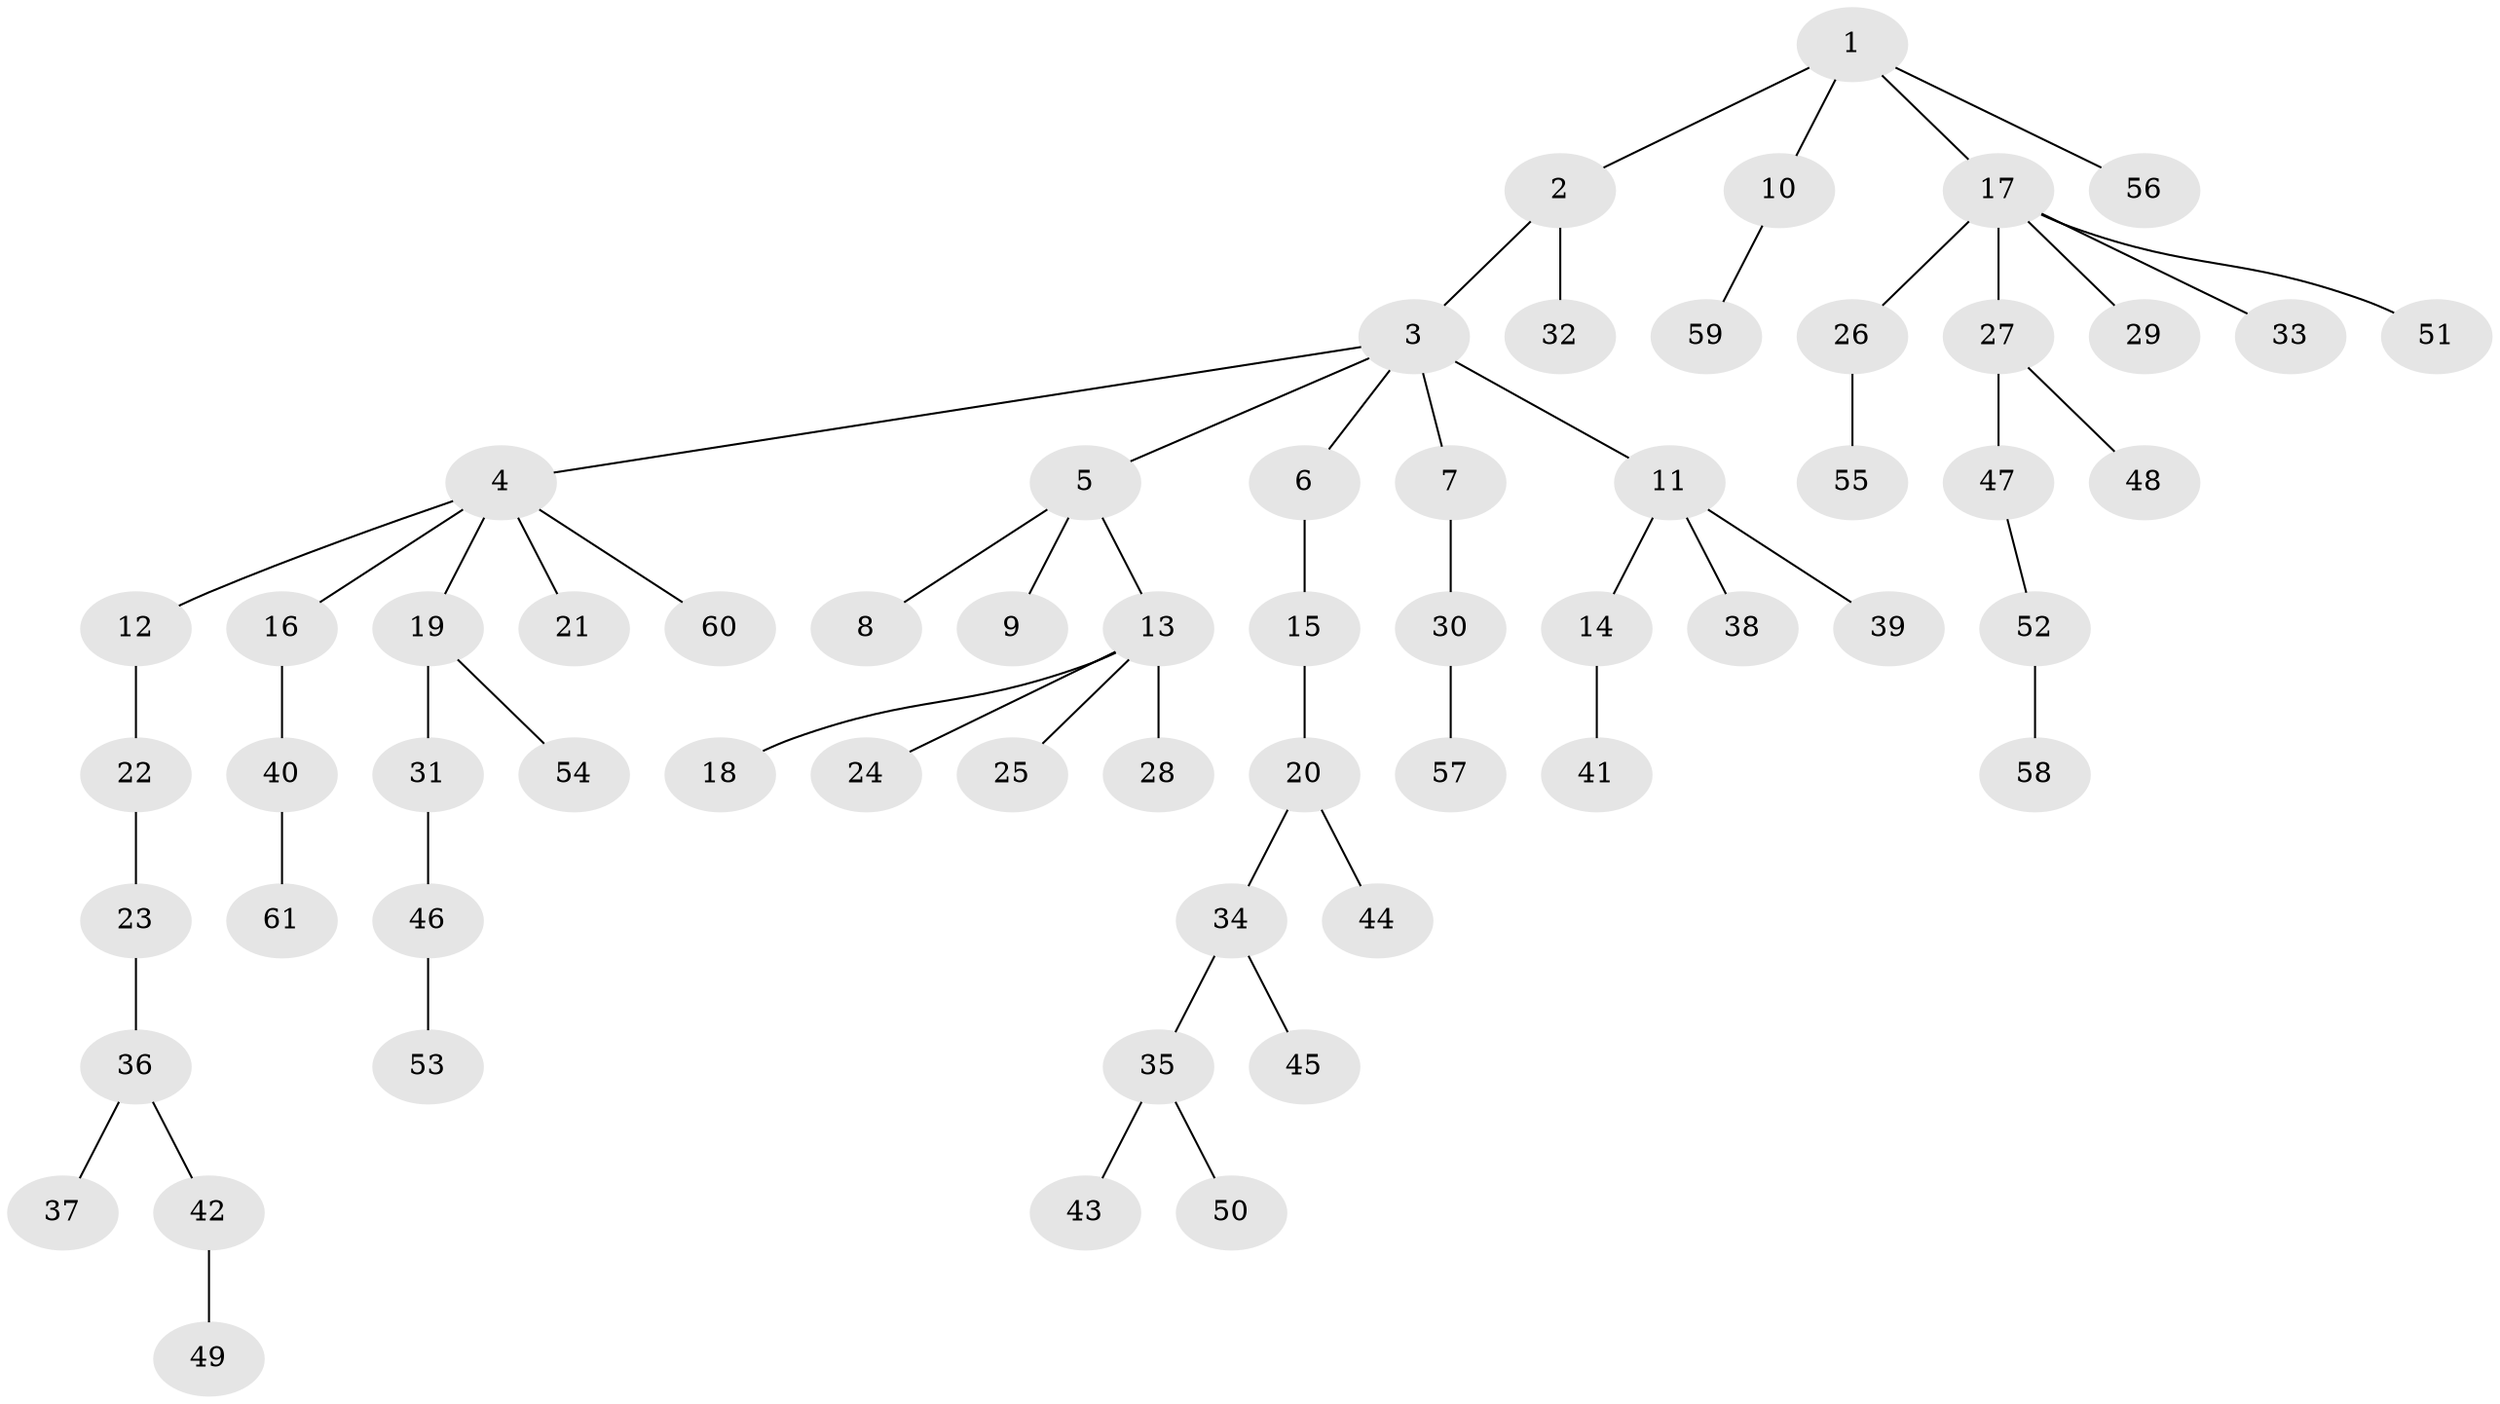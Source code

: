 // coarse degree distribution, {3: 0.1282051282051282, 2: 0.23076923076923078, 6: 0.02564102564102564, 7: 0.02564102564102564, 1: 0.5384615384615384, 4: 0.02564102564102564, 5: 0.02564102564102564}
// Generated by graph-tools (version 1.1) at 2025/24/03/03/25 07:24:05]
// undirected, 61 vertices, 60 edges
graph export_dot {
graph [start="1"]
  node [color=gray90,style=filled];
  1;
  2;
  3;
  4;
  5;
  6;
  7;
  8;
  9;
  10;
  11;
  12;
  13;
  14;
  15;
  16;
  17;
  18;
  19;
  20;
  21;
  22;
  23;
  24;
  25;
  26;
  27;
  28;
  29;
  30;
  31;
  32;
  33;
  34;
  35;
  36;
  37;
  38;
  39;
  40;
  41;
  42;
  43;
  44;
  45;
  46;
  47;
  48;
  49;
  50;
  51;
  52;
  53;
  54;
  55;
  56;
  57;
  58;
  59;
  60;
  61;
  1 -- 2;
  1 -- 10;
  1 -- 17;
  1 -- 56;
  2 -- 3;
  2 -- 32;
  3 -- 4;
  3 -- 5;
  3 -- 6;
  3 -- 7;
  3 -- 11;
  4 -- 12;
  4 -- 16;
  4 -- 19;
  4 -- 21;
  4 -- 60;
  5 -- 8;
  5 -- 9;
  5 -- 13;
  6 -- 15;
  7 -- 30;
  10 -- 59;
  11 -- 14;
  11 -- 38;
  11 -- 39;
  12 -- 22;
  13 -- 18;
  13 -- 24;
  13 -- 25;
  13 -- 28;
  14 -- 41;
  15 -- 20;
  16 -- 40;
  17 -- 26;
  17 -- 27;
  17 -- 29;
  17 -- 33;
  17 -- 51;
  19 -- 31;
  19 -- 54;
  20 -- 34;
  20 -- 44;
  22 -- 23;
  23 -- 36;
  26 -- 55;
  27 -- 47;
  27 -- 48;
  30 -- 57;
  31 -- 46;
  34 -- 35;
  34 -- 45;
  35 -- 43;
  35 -- 50;
  36 -- 37;
  36 -- 42;
  40 -- 61;
  42 -- 49;
  46 -- 53;
  47 -- 52;
  52 -- 58;
}
